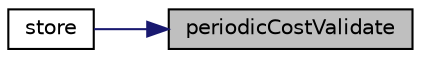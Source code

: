 digraph "periodicCostValidate"
{
 // LATEX_PDF_SIZE
  bgcolor="transparent";
  edge [fontname="Helvetica",fontsize="10",labelfontname="Helvetica",labelfontsize="10"];
  node [fontname="Helvetica",fontsize="10",shape=record];
  rankdir="RL";
  Node1 [label="periodicCostValidate",height=0.2,width=0.4,color="black", fillcolor="grey75", style="filled", fontcolor="black",tooltip="Realiza la validación de un costo fijo."];
  Node1 -> Node2 [dir="back",color="midnightblue",fontsize="10",style="solid",fontname="Helvetica"];
  Node2 [label="store",height=0.2,width=0.4,color="black",URL="$d0/df3/classModules_1_1Sale_1_1Http_1_1Controllers_1_1PeriodicCostController.html#a9ef485163104597c12185b53cdacf638",tooltip="Valida y registra un nuevo Costo fijo."];
}
